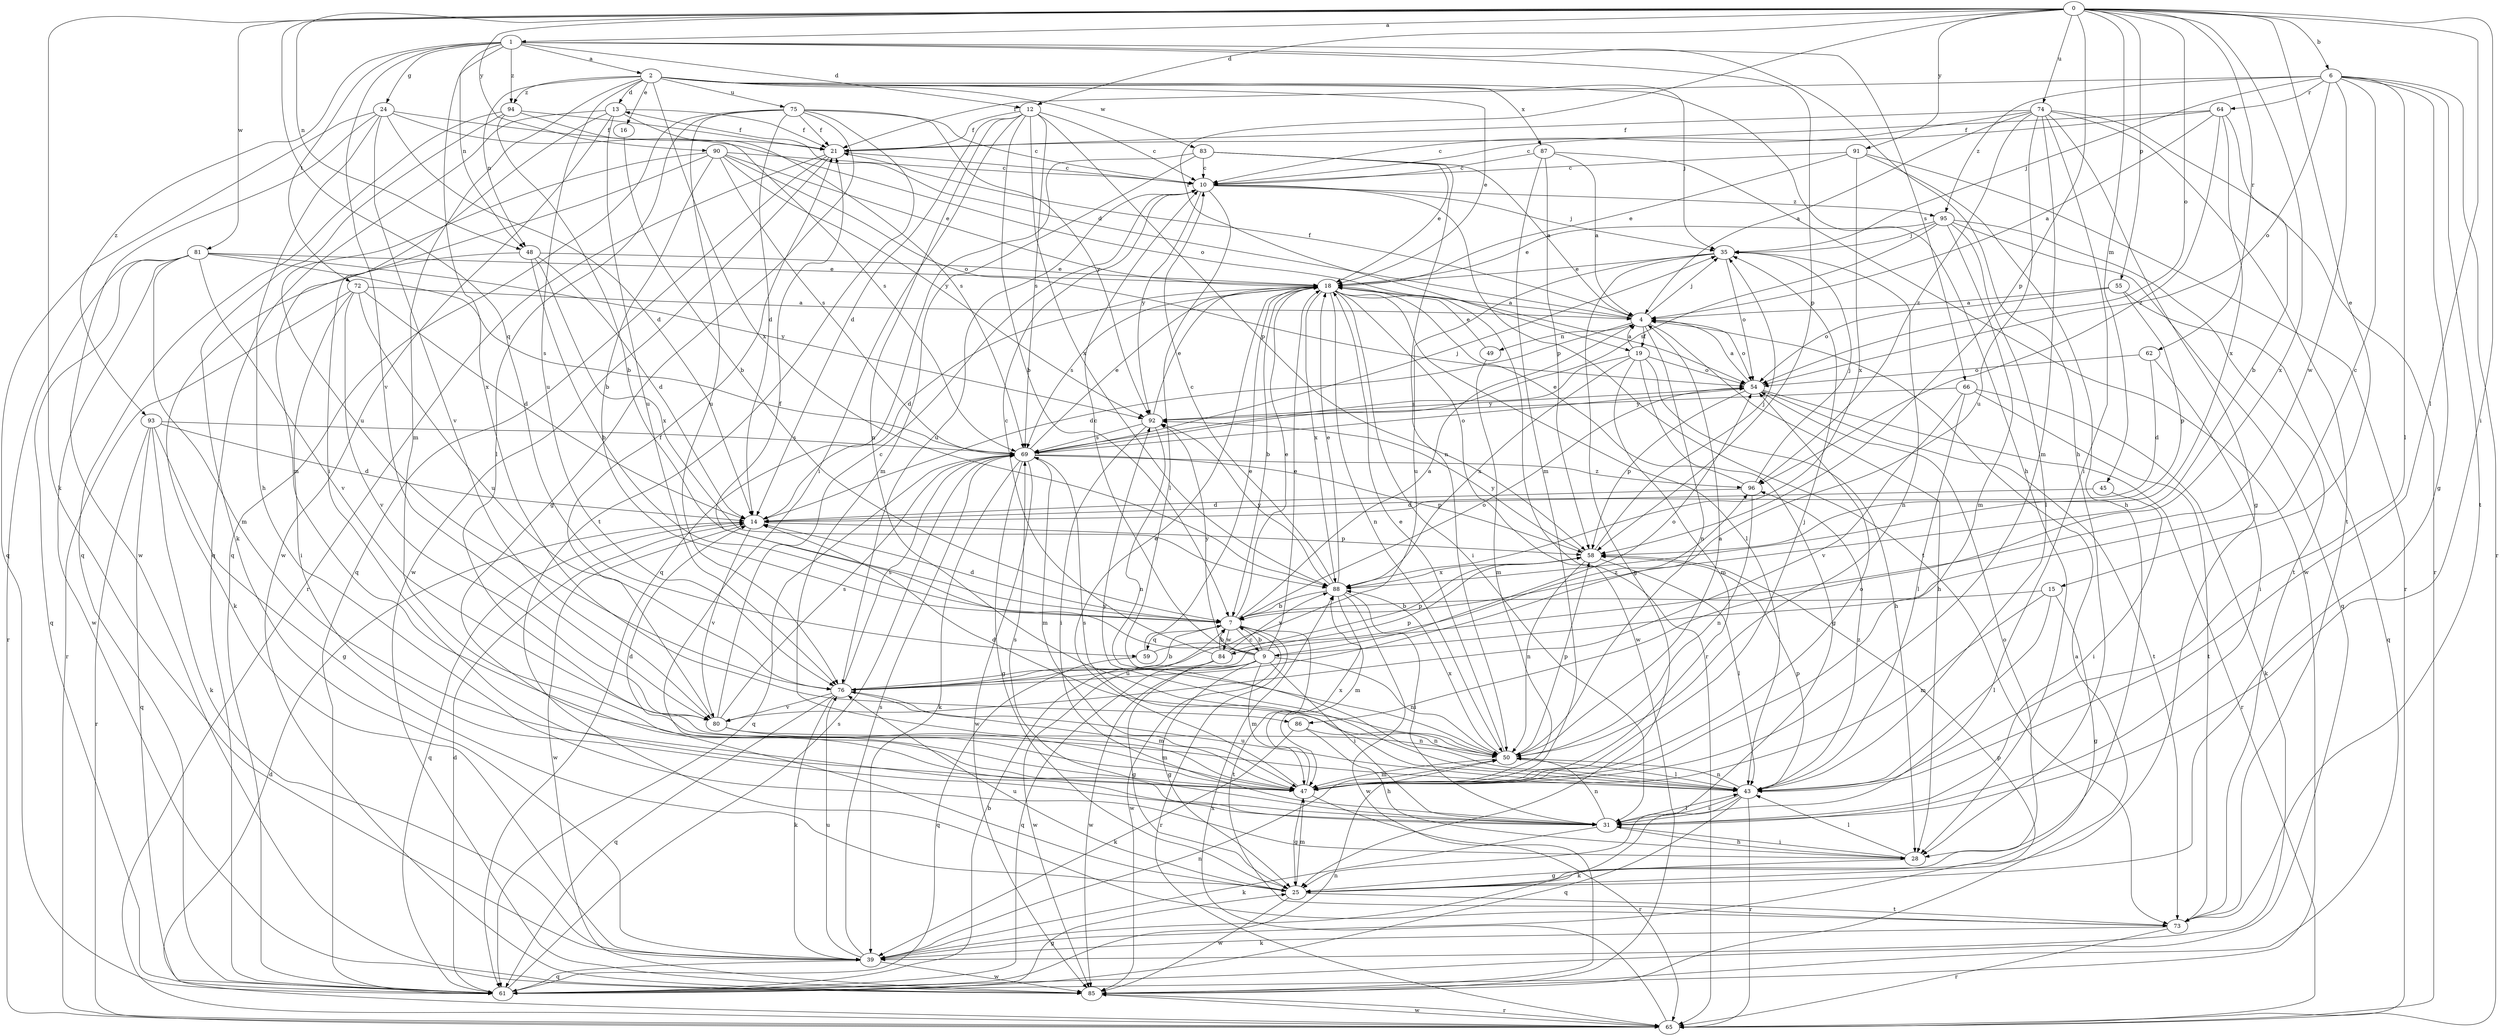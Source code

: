 strict digraph  {
0;
1;
2;
4;
6;
7;
9;
10;
12;
13;
14;
15;
16;
18;
19;
21;
24;
25;
28;
31;
35;
39;
43;
45;
47;
48;
49;
50;
54;
55;
58;
59;
61;
62;
64;
65;
66;
69;
72;
73;
74;
75;
76;
80;
81;
83;
84;
85;
86;
87;
88;
90;
91;
92;
93;
94;
95;
96;
0 -> 1  [label=a];
0 -> 6  [label=b];
0 -> 12  [label=d];
0 -> 15  [label=e];
0 -> 19  [label=f];
0 -> 31  [label=i];
0 -> 39  [label=k];
0 -> 43  [label=l];
0 -> 45  [label=m];
0 -> 48  [label=n];
0 -> 54  [label=o];
0 -> 55  [label=p];
0 -> 58  [label=p];
0 -> 59  [label=q];
0 -> 62  [label=r];
0 -> 74  [label=u];
0 -> 81  [label=w];
0 -> 86  [label=x];
0 -> 90  [label=y];
0 -> 91  [label=y];
1 -> 2  [label=a];
1 -> 12  [label=d];
1 -> 24  [label=g];
1 -> 28  [label=h];
1 -> 48  [label=n];
1 -> 58  [label=p];
1 -> 66  [label=s];
1 -> 72  [label=t];
1 -> 80  [label=v];
1 -> 86  [label=x];
1 -> 93  [label=z];
1 -> 94  [label=z];
2 -> 13  [label=d];
2 -> 16  [label=e];
2 -> 18  [label=e];
2 -> 28  [label=h];
2 -> 35  [label=j];
2 -> 47  [label=m];
2 -> 48  [label=n];
2 -> 75  [label=u];
2 -> 76  [label=u];
2 -> 83  [label=w];
2 -> 87  [label=x];
2 -> 88  [label=x];
2 -> 94  [label=z];
4 -> 13  [label=d];
4 -> 14  [label=d];
4 -> 19  [label=f];
4 -> 21  [label=f];
4 -> 28  [label=h];
4 -> 35  [label=j];
4 -> 49  [label=n];
4 -> 50  [label=n];
4 -> 54  [label=o];
6 -> 9  [label=c];
6 -> 21  [label=f];
6 -> 25  [label=g];
6 -> 35  [label=j];
6 -> 43  [label=l];
6 -> 54  [label=o];
6 -> 64  [label=r];
6 -> 65  [label=r];
6 -> 73  [label=t];
6 -> 84  [label=w];
6 -> 95  [label=z];
7 -> 4  [label=a];
7 -> 9  [label=c];
7 -> 14  [label=d];
7 -> 18  [label=e];
7 -> 54  [label=o];
7 -> 59  [label=q];
7 -> 65  [label=r];
7 -> 73  [label=t];
7 -> 84  [label=w];
7 -> 85  [label=w];
9 -> 7  [label=b];
9 -> 10  [label=c];
9 -> 18  [label=e];
9 -> 21  [label=f];
9 -> 25  [label=g];
9 -> 31  [label=i];
9 -> 47  [label=m];
9 -> 50  [label=n];
9 -> 54  [label=o];
9 -> 61  [label=q];
9 -> 76  [label=u];
9 -> 85  [label=w];
9 -> 92  [label=y];
10 -> 35  [label=j];
10 -> 43  [label=l];
10 -> 73  [label=t];
10 -> 76  [label=u];
10 -> 92  [label=y];
10 -> 95  [label=z];
12 -> 7  [label=b];
12 -> 10  [label=c];
12 -> 14  [label=d];
12 -> 21  [label=f];
12 -> 31  [label=i];
12 -> 50  [label=n];
12 -> 58  [label=p];
12 -> 69  [label=s];
12 -> 88  [label=x];
13 -> 21  [label=f];
13 -> 31  [label=i];
13 -> 61  [label=q];
13 -> 69  [label=s];
13 -> 76  [label=u];
13 -> 85  [label=w];
14 -> 58  [label=p];
14 -> 61  [label=q];
14 -> 80  [label=v];
14 -> 85  [label=w];
15 -> 7  [label=b];
15 -> 25  [label=g];
15 -> 43  [label=l];
15 -> 47  [label=m];
16 -> 7  [label=b];
18 -> 4  [label=a];
18 -> 7  [label=b];
18 -> 14  [label=d];
18 -> 31  [label=i];
18 -> 43  [label=l];
18 -> 50  [label=n];
18 -> 65  [label=r];
18 -> 69  [label=s];
18 -> 85  [label=w];
18 -> 88  [label=x];
19 -> 4  [label=a];
19 -> 25  [label=g];
19 -> 28  [label=h];
19 -> 47  [label=m];
19 -> 54  [label=o];
19 -> 69  [label=s];
19 -> 88  [label=x];
21 -> 10  [label=c];
21 -> 61  [label=q];
21 -> 65  [label=r];
21 -> 85  [label=w];
24 -> 14  [label=d];
24 -> 21  [label=f];
24 -> 28  [label=h];
24 -> 54  [label=o];
24 -> 61  [label=q];
24 -> 80  [label=v];
24 -> 85  [label=w];
25 -> 47  [label=m];
25 -> 54  [label=o];
25 -> 73  [label=t];
25 -> 76  [label=u];
25 -> 85  [label=w];
28 -> 25  [label=g];
28 -> 31  [label=i];
28 -> 43  [label=l];
31 -> 28  [label=h];
31 -> 39  [label=k];
31 -> 43  [label=l];
31 -> 50  [label=n];
31 -> 69  [label=s];
35 -> 18  [label=e];
35 -> 25  [label=g];
35 -> 50  [label=n];
35 -> 54  [label=o];
35 -> 76  [label=u];
39 -> 50  [label=n];
39 -> 58  [label=p];
39 -> 61  [label=q];
39 -> 69  [label=s];
39 -> 76  [label=u];
39 -> 85  [label=w];
43 -> 31  [label=i];
43 -> 39  [label=k];
43 -> 50  [label=n];
43 -> 58  [label=p];
43 -> 61  [label=q];
43 -> 65  [label=r];
43 -> 69  [label=s];
43 -> 76  [label=u];
43 -> 92  [label=y];
43 -> 96  [label=z];
45 -> 14  [label=d];
45 -> 31  [label=i];
47 -> 14  [label=d];
47 -> 18  [label=e];
47 -> 25  [label=g];
47 -> 35  [label=j];
47 -> 54  [label=o];
47 -> 65  [label=r];
47 -> 88  [label=x];
48 -> 7  [label=b];
48 -> 14  [label=d];
48 -> 18  [label=e];
48 -> 39  [label=k];
48 -> 88  [label=x];
49 -> 18  [label=e];
49 -> 47  [label=m];
50 -> 4  [label=a];
50 -> 14  [label=d];
50 -> 18  [label=e];
50 -> 43  [label=l];
50 -> 47  [label=m];
50 -> 58  [label=p];
50 -> 88  [label=x];
54 -> 4  [label=a];
54 -> 58  [label=p];
54 -> 65  [label=r];
54 -> 73  [label=t];
54 -> 92  [label=y];
55 -> 4  [label=a];
55 -> 54  [label=o];
55 -> 58  [label=p];
55 -> 61  [label=q];
58 -> 35  [label=j];
58 -> 43  [label=l];
58 -> 50  [label=n];
58 -> 88  [label=x];
58 -> 92  [label=y];
59 -> 18  [label=e];
59 -> 61  [label=q];
59 -> 96  [label=z];
61 -> 7  [label=b];
61 -> 14  [label=d];
61 -> 25  [label=g];
61 -> 50  [label=n];
61 -> 69  [label=s];
62 -> 14  [label=d];
62 -> 31  [label=i];
62 -> 54  [label=o];
64 -> 4  [label=a];
64 -> 7  [label=b];
64 -> 10  [label=c];
64 -> 21  [label=f];
64 -> 88  [label=x];
64 -> 96  [label=z];
65 -> 14  [label=d];
65 -> 85  [label=w];
65 -> 88  [label=x];
66 -> 39  [label=k];
66 -> 43  [label=l];
66 -> 73  [label=t];
66 -> 80  [label=v];
66 -> 92  [label=y];
69 -> 18  [label=e];
69 -> 25  [label=g];
69 -> 35  [label=j];
69 -> 39  [label=k];
69 -> 47  [label=m];
69 -> 54  [label=o];
69 -> 58  [label=p];
69 -> 61  [label=q];
69 -> 85  [label=w];
69 -> 96  [label=z];
72 -> 4  [label=a];
72 -> 14  [label=d];
72 -> 31  [label=i];
72 -> 65  [label=r];
72 -> 76  [label=u];
72 -> 80  [label=v];
73 -> 39  [label=k];
73 -> 65  [label=r];
74 -> 4  [label=a];
74 -> 10  [label=c];
74 -> 21  [label=f];
74 -> 25  [label=g];
74 -> 31  [label=i];
74 -> 47  [label=m];
74 -> 65  [label=r];
74 -> 73  [label=t];
74 -> 76  [label=u];
74 -> 96  [label=z];
75 -> 10  [label=c];
75 -> 14  [label=d];
75 -> 21  [label=f];
75 -> 25  [label=g];
75 -> 43  [label=l];
75 -> 61  [label=q];
75 -> 73  [label=t];
75 -> 76  [label=u];
75 -> 92  [label=y];
76 -> 7  [label=b];
76 -> 39  [label=k];
76 -> 47  [label=m];
76 -> 58  [label=p];
76 -> 61  [label=q];
76 -> 69  [label=s];
76 -> 80  [label=v];
80 -> 10  [label=c];
80 -> 21  [label=f];
80 -> 47  [label=m];
80 -> 50  [label=n];
80 -> 69  [label=s];
81 -> 18  [label=e];
81 -> 47  [label=m];
81 -> 61  [label=q];
81 -> 65  [label=r];
81 -> 69  [label=s];
81 -> 80  [label=v];
81 -> 85  [label=w];
81 -> 92  [label=y];
83 -> 4  [label=a];
83 -> 10  [label=c];
83 -> 18  [label=e];
83 -> 47  [label=m];
83 -> 50  [label=n];
83 -> 61  [label=q];
84 -> 7  [label=b];
84 -> 10  [label=c];
84 -> 25  [label=g];
84 -> 58  [label=p];
84 -> 85  [label=w];
84 -> 88  [label=x];
85 -> 4  [label=a];
85 -> 65  [label=r];
86 -> 28  [label=h];
86 -> 39  [label=k];
86 -> 50  [label=n];
87 -> 4  [label=a];
87 -> 10  [label=c];
87 -> 47  [label=m];
87 -> 58  [label=p];
87 -> 85  [label=w];
88 -> 7  [label=b];
88 -> 10  [label=c];
88 -> 18  [label=e];
88 -> 31  [label=i];
88 -> 47  [label=m];
88 -> 85  [label=w];
88 -> 92  [label=y];
90 -> 7  [label=b];
90 -> 10  [label=c];
90 -> 18  [label=e];
90 -> 47  [label=m];
90 -> 54  [label=o];
90 -> 69  [label=s];
90 -> 76  [label=u];
90 -> 92  [label=y];
91 -> 10  [label=c];
91 -> 18  [label=e];
91 -> 28  [label=h];
91 -> 65  [label=r];
91 -> 88  [label=x];
92 -> 18  [label=e];
92 -> 31  [label=i];
92 -> 50  [label=n];
92 -> 69  [label=s];
93 -> 14  [label=d];
93 -> 25  [label=g];
93 -> 39  [label=k];
93 -> 61  [label=q];
93 -> 65  [label=r];
93 -> 69  [label=s];
94 -> 7  [label=b];
94 -> 21  [label=f];
94 -> 39  [label=k];
94 -> 61  [label=q];
94 -> 69  [label=s];
95 -> 18  [label=e];
95 -> 35  [label=j];
95 -> 43  [label=l];
95 -> 47  [label=m];
95 -> 61  [label=q];
95 -> 69  [label=s];
95 -> 73  [label=t];
96 -> 14  [label=d];
96 -> 18  [label=e];
96 -> 35  [label=j];
96 -> 50  [label=n];
}

